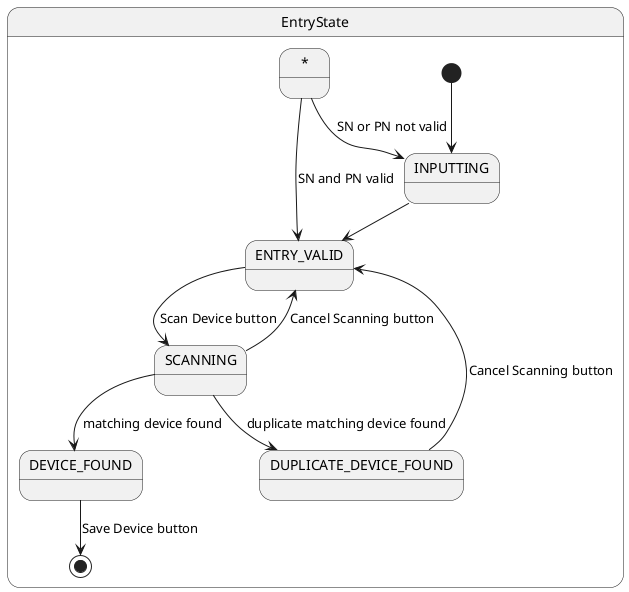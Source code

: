 @startuml

state EntryState {
  state "*" as ANYSTATE
  [*] --> INPUTTING
  INPUTTING --> ENTRY_VALID
  ENTRY_VALID --> SCANNING: Scan Device button
  SCANNING --> DEVICE_FOUND: matching device found
  DEVICE_FOUND --> [*]: Save Device button
  SCANNING --> DUPLICATE_DEVICE_FOUND: duplicate matching device found
  SCANNING --> ENTRY_VALID: Cancel Scanning button
  DUPLICATE_DEVICE_FOUND --> ENTRY_VALID: Cancel Scanning button
  ANYSTATE --> INPUTTING: SN or PN not valid
  ANYSTATE --> ENTRY_VALID: SN and PN valid
}

@enduml
